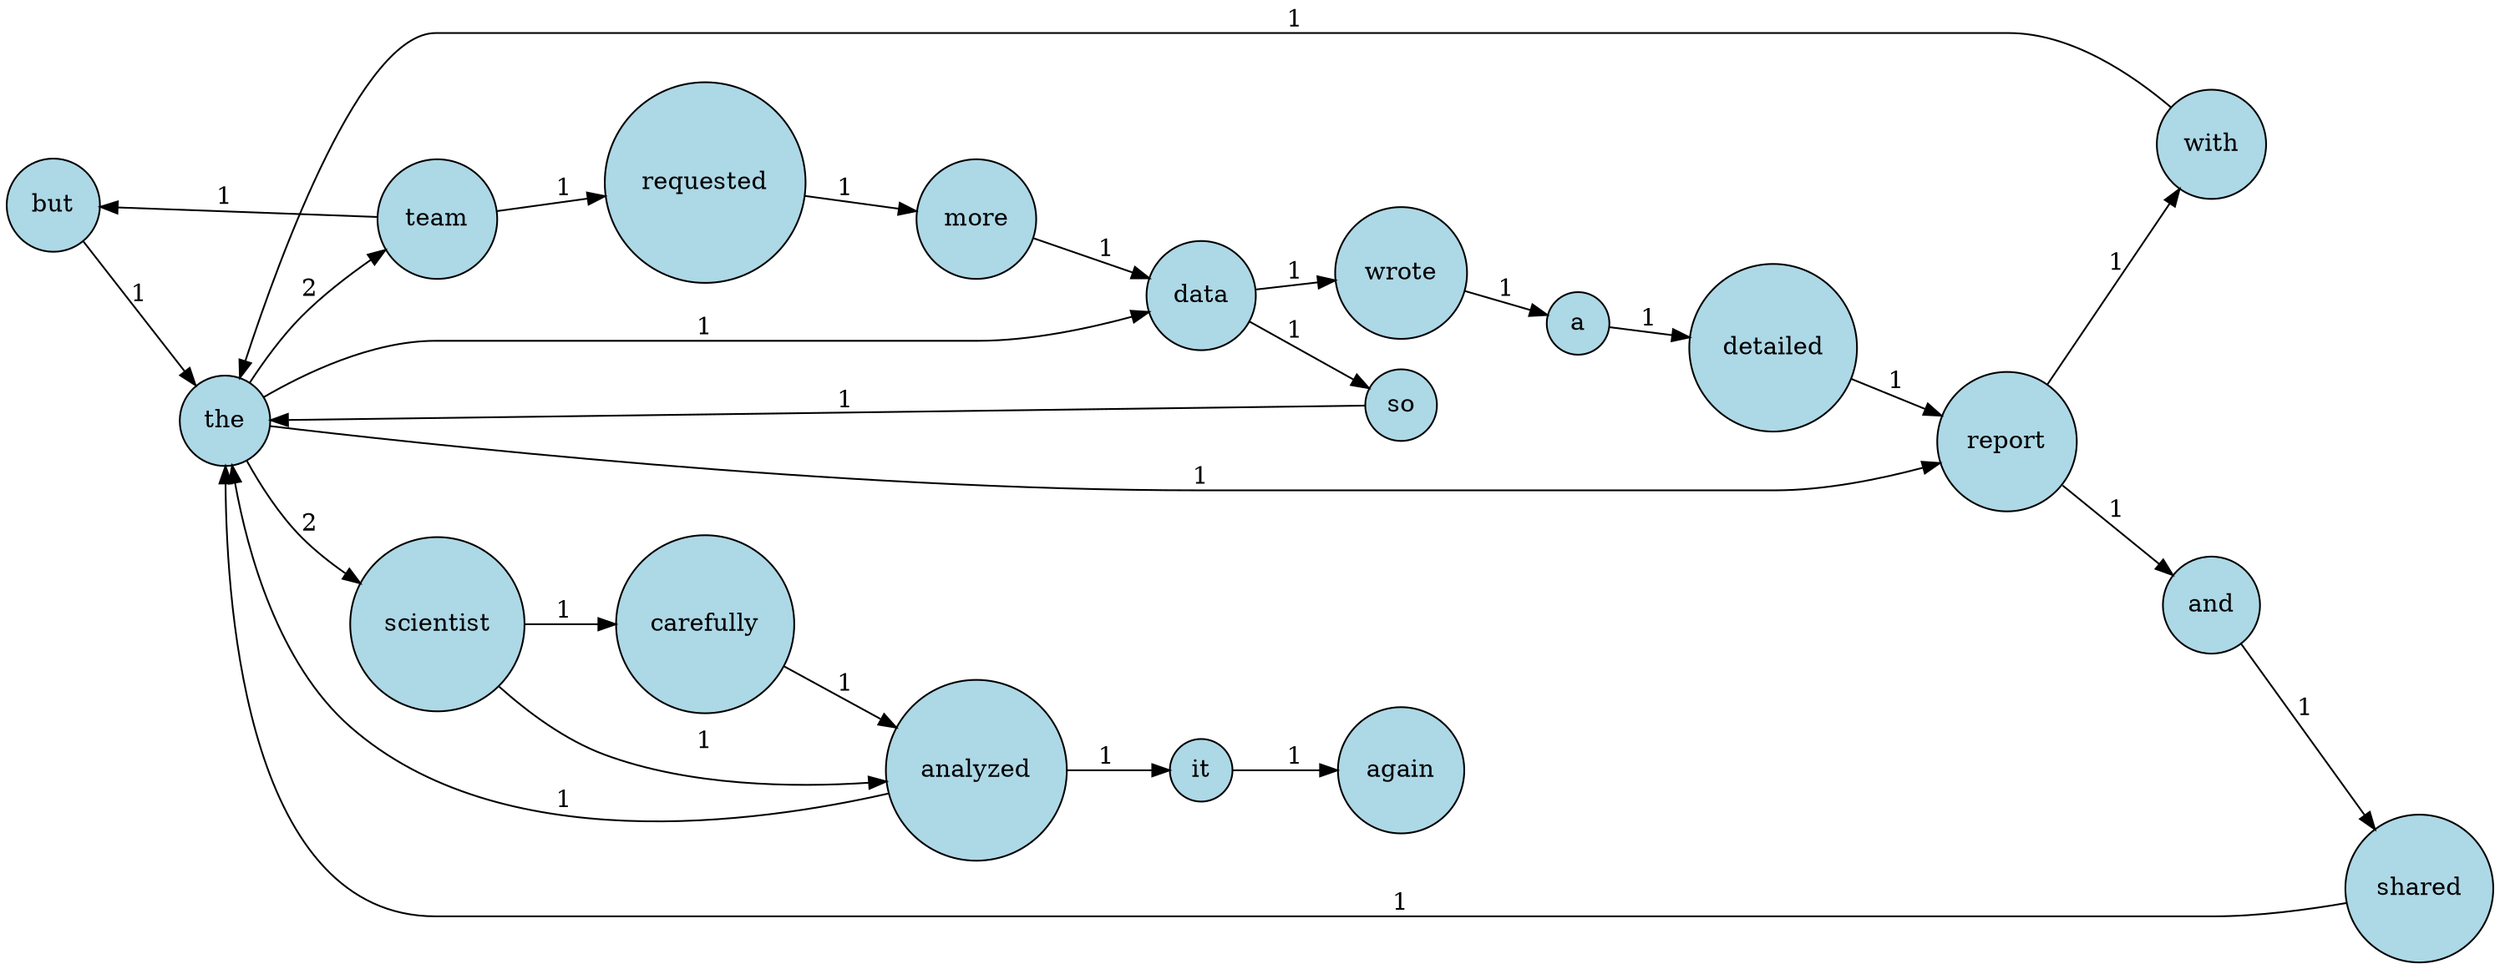 digraph G {
  rankdir=LR;
  node [shape=circle, style=filled, fillcolor=lightblue];
  "but" -> "the" [label="1", weight=1];
  "a" -> "detailed" [label="1", weight=1];
  "shared" -> "the" [label="1", weight=1];
  "data" -> "wrote" [label="1", weight=1];
  "data" -> "so" [label="1", weight=1];
  "carefully" -> "analyzed" [label="1", weight=1];
  "scientist" -> "carefully" [label="1", weight=1];
  "scientist" -> "analyzed" [label="1", weight=1];
  "more" -> "data" [label="1", weight=1];
  "wrote" -> "a" [label="1", weight=1];
  "analyzed" -> "the" [label="1", weight=1];
  "analyzed" -> "it" [label="1", weight=1];
  "team" -> "but" [label="1", weight=1];
  "team" -> "requested" [label="1", weight=1];
  "it" -> "again" [label="1", weight=1];
  "the" -> "data" [label="1", weight=1];
  "the" -> "scientist" [label="2", weight=2];
  "the" -> "report" [label="1", weight=1];
  "the" -> "team" [label="2", weight=2];
  "with" -> "the" [label="1", weight=1];
  "requested" -> "more" [label="1", weight=1];
  "detailed" -> "report" [label="1", weight=1];
  "and" -> "shared" [label="1", weight=1];
  "report" -> "with" [label="1", weight=1];
  "report" -> "and" [label="1", weight=1];
  "so" -> "the" [label="1", weight=1];
}

